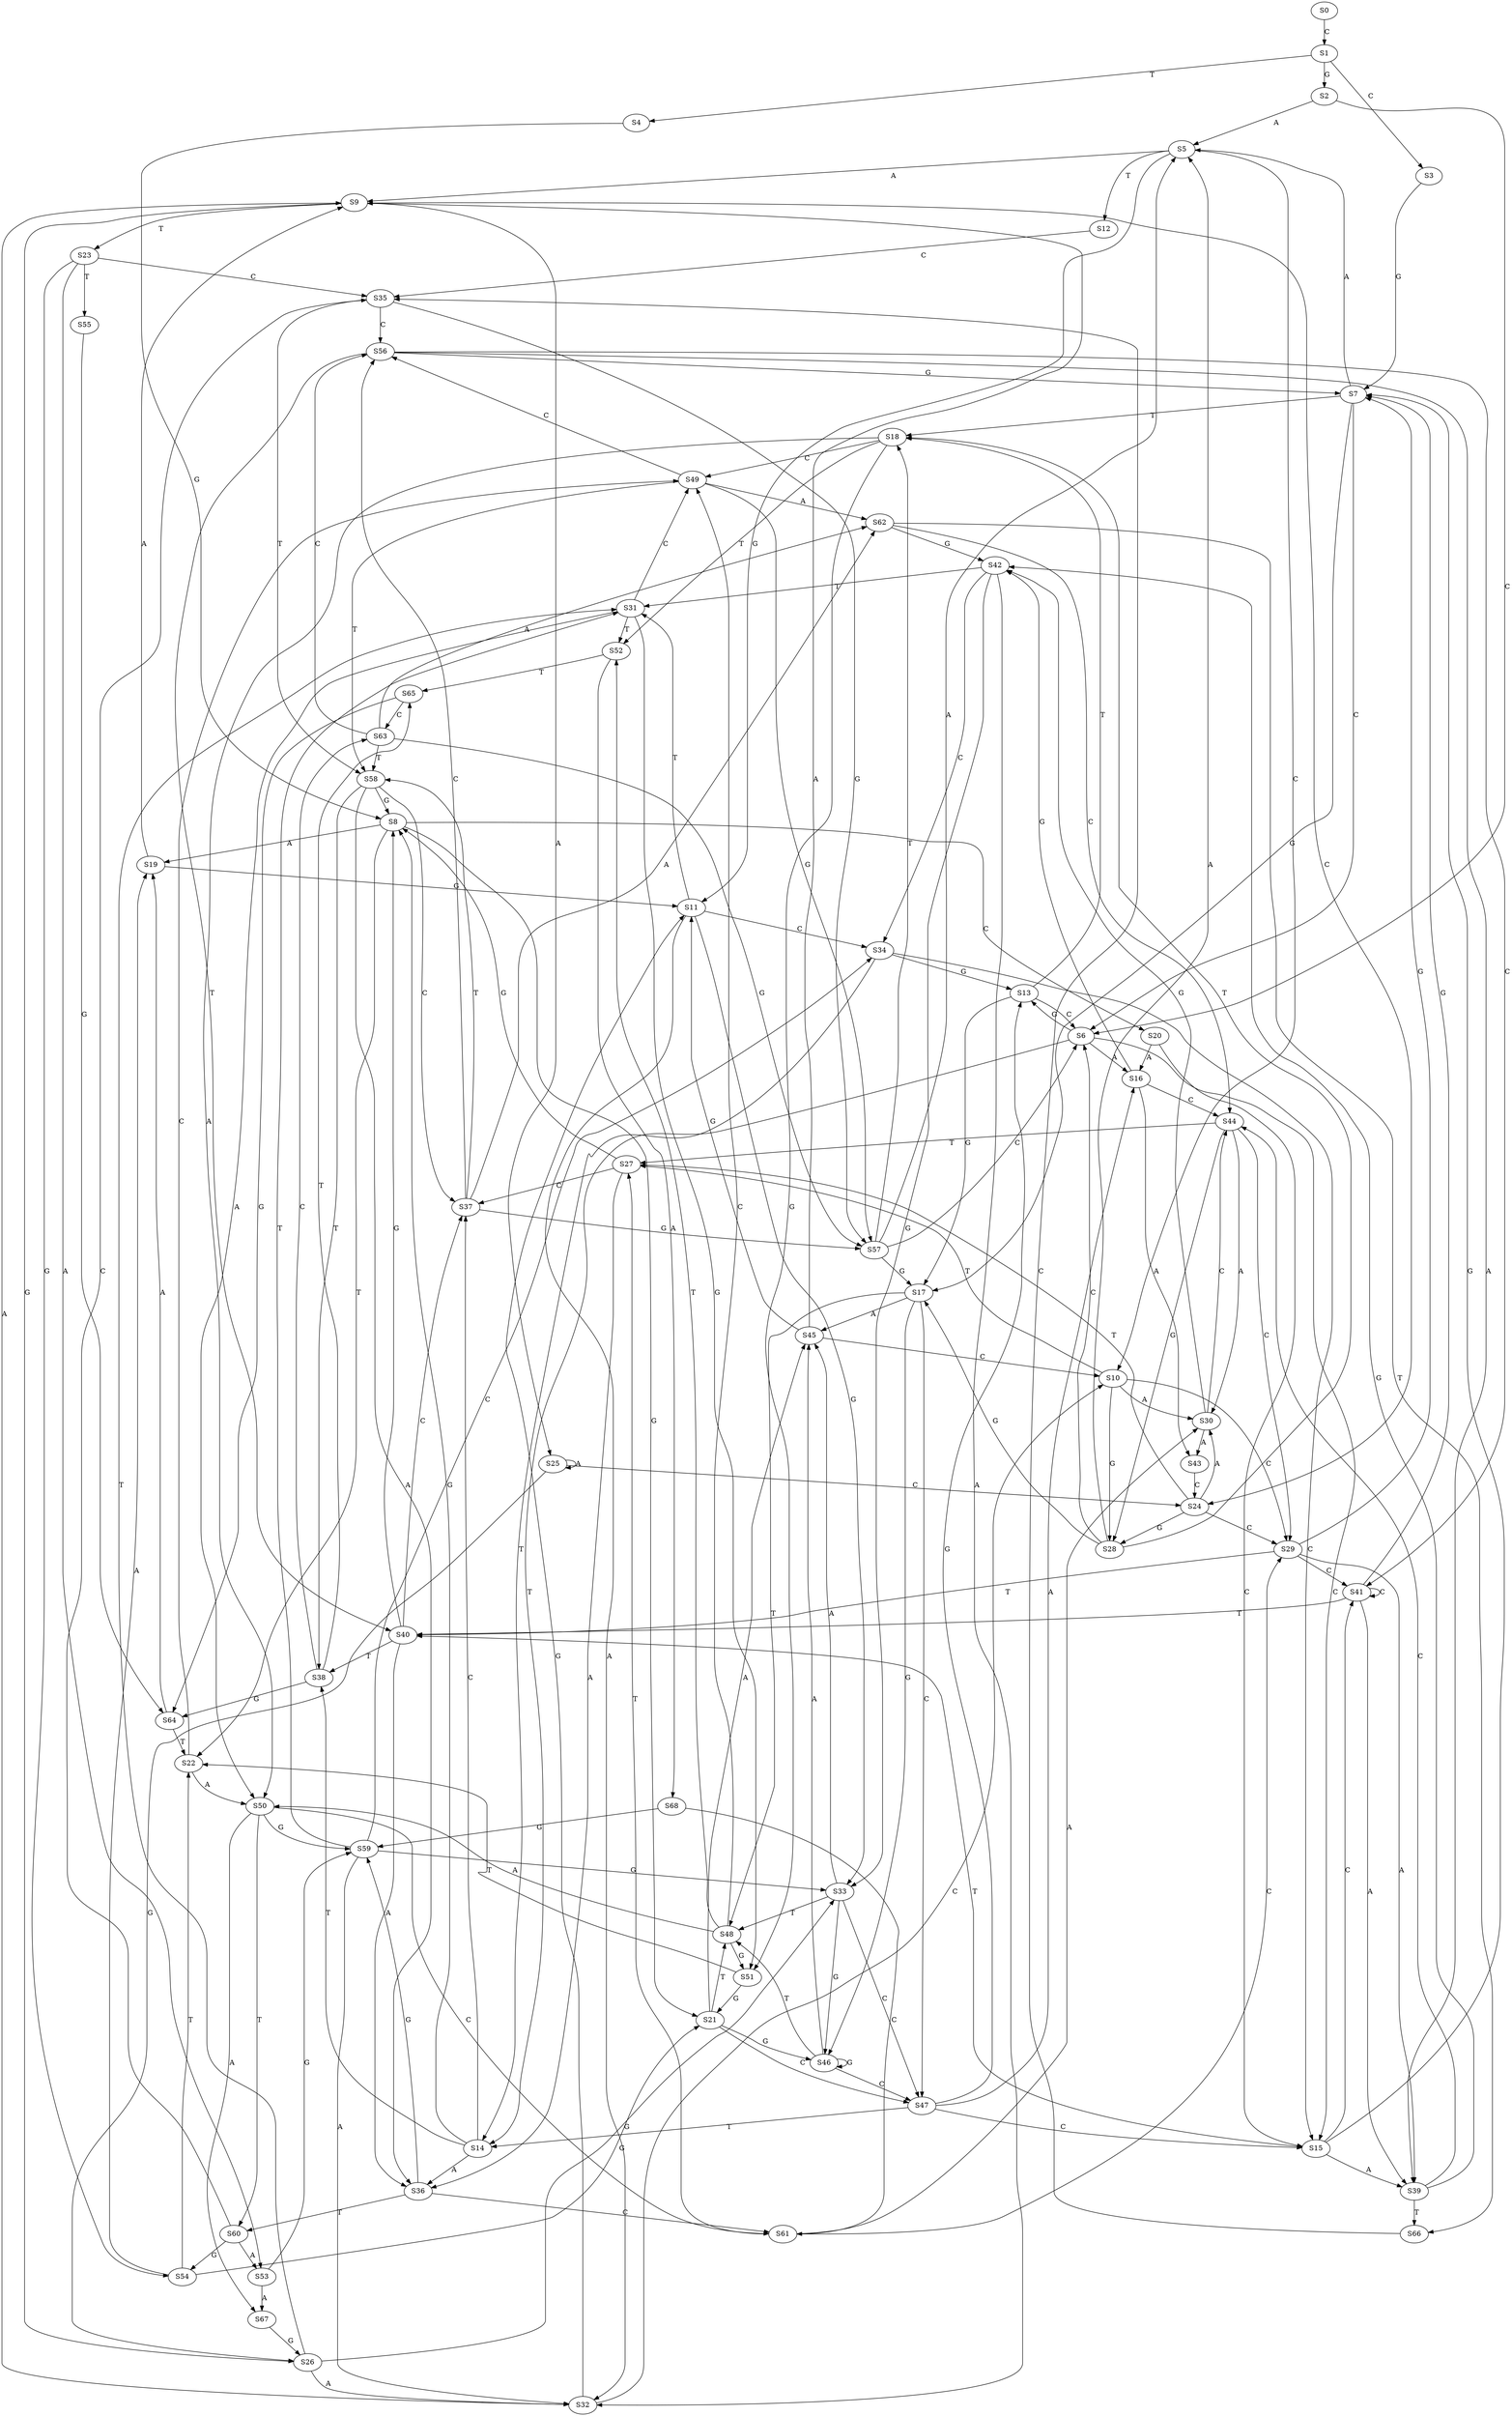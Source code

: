 strict digraph  {
	S0 -> S1 [ label = C ];
	S1 -> S2 [ label = G ];
	S1 -> S3 [ label = C ];
	S1 -> S4 [ label = T ];
	S2 -> S5 [ label = A ];
	S2 -> S6 [ label = C ];
	S3 -> S7 [ label = G ];
	S4 -> S8 [ label = G ];
	S5 -> S9 [ label = A ];
	S5 -> S10 [ label = C ];
	S5 -> S11 [ label = G ];
	S5 -> S12 [ label = T ];
	S6 -> S13 [ label = G ];
	S6 -> S14 [ label = T ];
	S6 -> S15 [ label = C ];
	S6 -> S16 [ label = A ];
	S7 -> S5 [ label = A ];
	S7 -> S17 [ label = G ];
	S7 -> S18 [ label = T ];
	S7 -> S6 [ label = C ];
	S8 -> S19 [ label = A ];
	S8 -> S20 [ label = C ];
	S8 -> S21 [ label = G ];
	S8 -> S22 [ label = T ];
	S9 -> S23 [ label = T ];
	S9 -> S24 [ label = C ];
	S9 -> S25 [ label = A ];
	S9 -> S26 [ label = G ];
	S10 -> S27 [ label = T ];
	S10 -> S28 [ label = G ];
	S10 -> S29 [ label = C ];
	S10 -> S30 [ label = A ];
	S11 -> S31 [ label = T ];
	S11 -> S32 [ label = A ];
	S11 -> S33 [ label = G ];
	S11 -> S34 [ label = C ];
	S12 -> S35 [ label = C ];
	S13 -> S17 [ label = G ];
	S13 -> S6 [ label = C ];
	S13 -> S18 [ label = T ];
	S14 -> S36 [ label = A ];
	S14 -> S37 [ label = C ];
	S14 -> S38 [ label = T ];
	S14 -> S8 [ label = G ];
	S15 -> S7 [ label = G ];
	S15 -> S39 [ label = A ];
	S15 -> S40 [ label = T ];
	S15 -> S41 [ label = C ];
	S16 -> S42 [ label = G ];
	S16 -> S43 [ label = A ];
	S16 -> S44 [ label = C ];
	S17 -> S45 [ label = A ];
	S17 -> S46 [ label = G ];
	S17 -> S47 [ label = C ];
	S17 -> S48 [ label = T ];
	S18 -> S49 [ label = C ];
	S18 -> S50 [ label = A ];
	S18 -> S51 [ label = G ];
	S18 -> S52 [ label = T ];
	S19 -> S11 [ label = G ];
	S19 -> S9 [ label = A ];
	S20 -> S15 [ label = C ];
	S20 -> S16 [ label = A ];
	S21 -> S46 [ label = G ];
	S21 -> S47 [ label = C ];
	S21 -> S48 [ label = T ];
	S21 -> S45 [ label = A ];
	S22 -> S49 [ label = C ];
	S22 -> S50 [ label = A ];
	S23 -> S53 [ label = A ];
	S23 -> S35 [ label = C ];
	S23 -> S54 [ label = G ];
	S23 -> S55 [ label = T ];
	S24 -> S30 [ label = A ];
	S24 -> S29 [ label = C ];
	S24 -> S28 [ label = G ];
	S24 -> S27 [ label = T ];
	S25 -> S26 [ label = G ];
	S25 -> S24 [ label = C ];
	S25 -> S25 [ label = A ];
	S26 -> S31 [ label = T ];
	S26 -> S32 [ label = A ];
	S26 -> S33 [ label = G ];
	S27 -> S36 [ label = A ];
	S27 -> S37 [ label = C ];
	S27 -> S8 [ label = G ];
	S28 -> S17 [ label = G ];
	S28 -> S5 [ label = A ];
	S28 -> S6 [ label = C ];
	S28 -> S18 [ label = T ];
	S29 -> S41 [ label = C ];
	S29 -> S39 [ label = A ];
	S29 -> S40 [ label = T ];
	S29 -> S7 [ label = G ];
	S30 -> S42 [ label = G ];
	S30 -> S44 [ label = C ];
	S30 -> S43 [ label = A ];
	S31 -> S50 [ label = A ];
	S31 -> S49 [ label = C ];
	S31 -> S51 [ label = G ];
	S31 -> S52 [ label = T ];
	S32 -> S9 [ label = A ];
	S32 -> S10 [ label = C ];
	S32 -> S11 [ label = G ];
	S33 -> S45 [ label = A ];
	S33 -> S46 [ label = G ];
	S33 -> S48 [ label = T ];
	S33 -> S47 [ label = C ];
	S34 -> S15 [ label = C ];
	S34 -> S14 [ label = T ];
	S34 -> S13 [ label = G ];
	S35 -> S56 [ label = C ];
	S35 -> S57 [ label = G ];
	S35 -> S58 [ label = T ];
	S36 -> S59 [ label = G ];
	S36 -> S60 [ label = T ];
	S36 -> S61 [ label = C ];
	S37 -> S58 [ label = T ];
	S37 -> S57 [ label = G ];
	S37 -> S56 [ label = C ];
	S37 -> S62 [ label = A ];
	S38 -> S63 [ label = C ];
	S38 -> S64 [ label = G ];
	S38 -> S65 [ label = T ];
	S39 -> S42 [ label = G ];
	S39 -> S66 [ label = T ];
	S39 -> S44 [ label = C ];
	S40 -> S8 [ label = G ];
	S40 -> S36 [ label = A ];
	S40 -> S37 [ label = C ];
	S40 -> S38 [ label = T ];
	S41 -> S7 [ label = G ];
	S41 -> S41 [ label = C ];
	S41 -> S39 [ label = A ];
	S41 -> S40 [ label = T ];
	S42 -> S33 [ label = G ];
	S42 -> S31 [ label = T ];
	S42 -> S32 [ label = A ];
	S42 -> S34 [ label = C ];
	S43 -> S24 [ label = C ];
	S44 -> S27 [ label = T ];
	S44 -> S29 [ label = C ];
	S44 -> S30 [ label = A ];
	S44 -> S28 [ label = G ];
	S45 -> S9 [ label = A ];
	S45 -> S10 [ label = C ];
	S45 -> S11 [ label = G ];
	S46 -> S48 [ label = T ];
	S46 -> S47 [ label = C ];
	S46 -> S46 [ label = G ];
	S46 -> S45 [ label = A ];
	S47 -> S14 [ label = T ];
	S47 -> S15 [ label = C ];
	S47 -> S13 [ label = G ];
	S47 -> S16 [ label = A ];
	S48 -> S50 [ label = A ];
	S48 -> S49 [ label = C ];
	S48 -> S51 [ label = G ];
	S48 -> S52 [ label = T ];
	S49 -> S58 [ label = T ];
	S49 -> S57 [ label = G ];
	S49 -> S62 [ label = A ];
	S49 -> S56 [ label = C ];
	S50 -> S60 [ label = T ];
	S50 -> S59 [ label = G ];
	S50 -> S67 [ label = A ];
	S50 -> S61 [ label = C ];
	S51 -> S22 [ label = T ];
	S51 -> S21 [ label = G ];
	S52 -> S68 [ label = A ];
	S52 -> S65 [ label = T ];
	S53 -> S59 [ label = G ];
	S53 -> S67 [ label = A ];
	S54 -> S21 [ label = G ];
	S54 -> S19 [ label = A ];
	S54 -> S22 [ label = T ];
	S55 -> S64 [ label = G ];
	S56 -> S41 [ label = C ];
	S56 -> S39 [ label = A ];
	S56 -> S40 [ label = T ];
	S56 -> S7 [ label = G ];
	S57 -> S17 [ label = G ];
	S57 -> S18 [ label = T ];
	S57 -> S6 [ label = C ];
	S57 -> S5 [ label = A ];
	S58 -> S8 [ label = G ];
	S58 -> S37 [ label = C ];
	S58 -> S36 [ label = A ];
	S58 -> S38 [ label = T ];
	S59 -> S31 [ label = T ];
	S59 -> S32 [ label = A ];
	S59 -> S34 [ label = C ];
	S59 -> S33 [ label = G ];
	S60 -> S35 [ label = C ];
	S60 -> S53 [ label = A ];
	S60 -> S54 [ label = G ];
	S61 -> S29 [ label = C ];
	S61 -> S27 [ label = T ];
	S61 -> S30 [ label = A ];
	S62 -> S66 [ label = T ];
	S62 -> S44 [ label = C ];
	S62 -> S42 [ label = G ];
	S63 -> S62 [ label = A ];
	S63 -> S58 [ label = T ];
	S63 -> S56 [ label = C ];
	S63 -> S57 [ label = G ];
	S64 -> S22 [ label = T ];
	S64 -> S19 [ label = A ];
	S65 -> S64 [ label = G ];
	S65 -> S63 [ label = C ];
	S66 -> S35 [ label = C ];
	S67 -> S26 [ label = G ];
	S68 -> S61 [ label = C ];
	S68 -> S59 [ label = G ];
}
